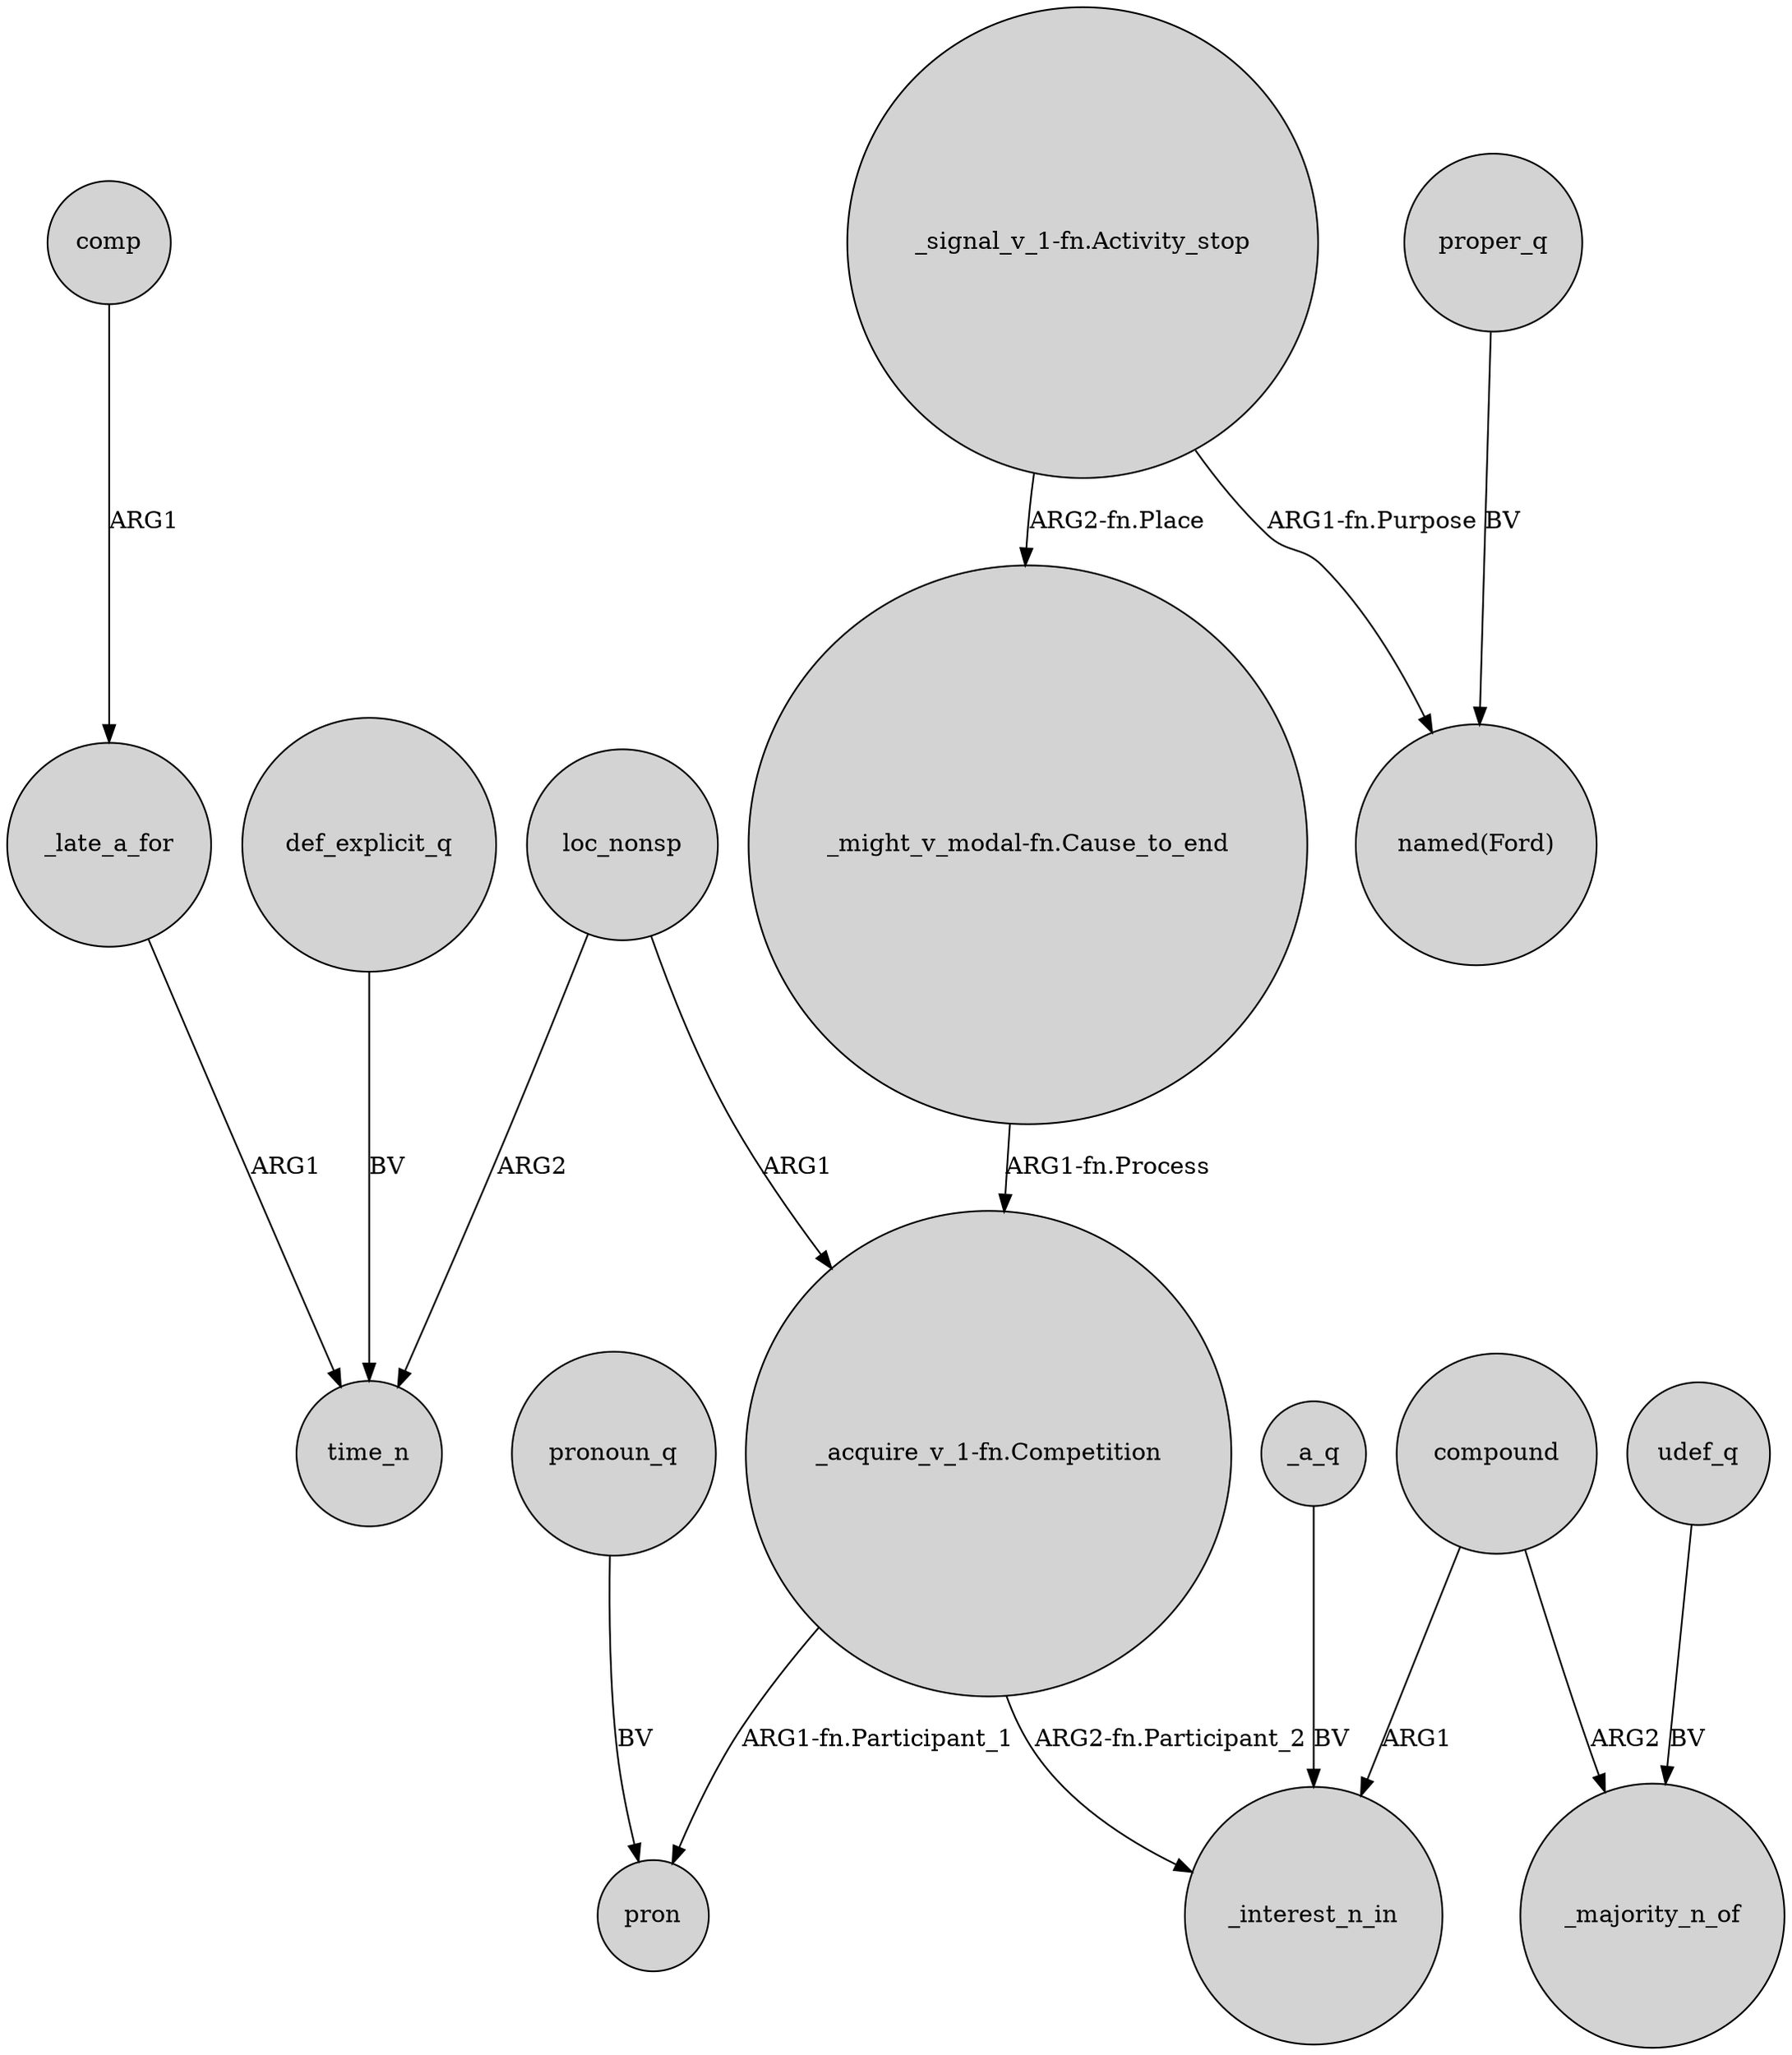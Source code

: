 digraph {
	node [shape=circle style=filled]
	_late_a_for -> time_n [label=ARG1]
	def_explicit_q -> time_n [label=BV]
	comp -> _late_a_for [label=ARG1]
	"_signal_v_1-fn.Activity_stop" -> "_might_v_modal-fn.Cause_to_end" [label="ARG2-fn.Place"]
	_a_q -> _interest_n_in [label=BV]
	"_acquire_v_1-fn.Competition" -> _interest_n_in [label="ARG2-fn.Participant_2"]
	loc_nonsp -> time_n [label=ARG2]
	proper_q -> "named(Ford)" [label=BV]
	compound -> _majority_n_of [label=ARG2]
	"_acquire_v_1-fn.Competition" -> pron [label="ARG1-fn.Participant_1"]
	udef_q -> _majority_n_of [label=BV]
	"_might_v_modal-fn.Cause_to_end" -> "_acquire_v_1-fn.Competition" [label="ARG1-fn.Process"]
	pronoun_q -> pron [label=BV]
	"_signal_v_1-fn.Activity_stop" -> "named(Ford)" [label="ARG1-fn.Purpose"]
	loc_nonsp -> "_acquire_v_1-fn.Competition" [label=ARG1]
	compound -> _interest_n_in [label=ARG1]
}
